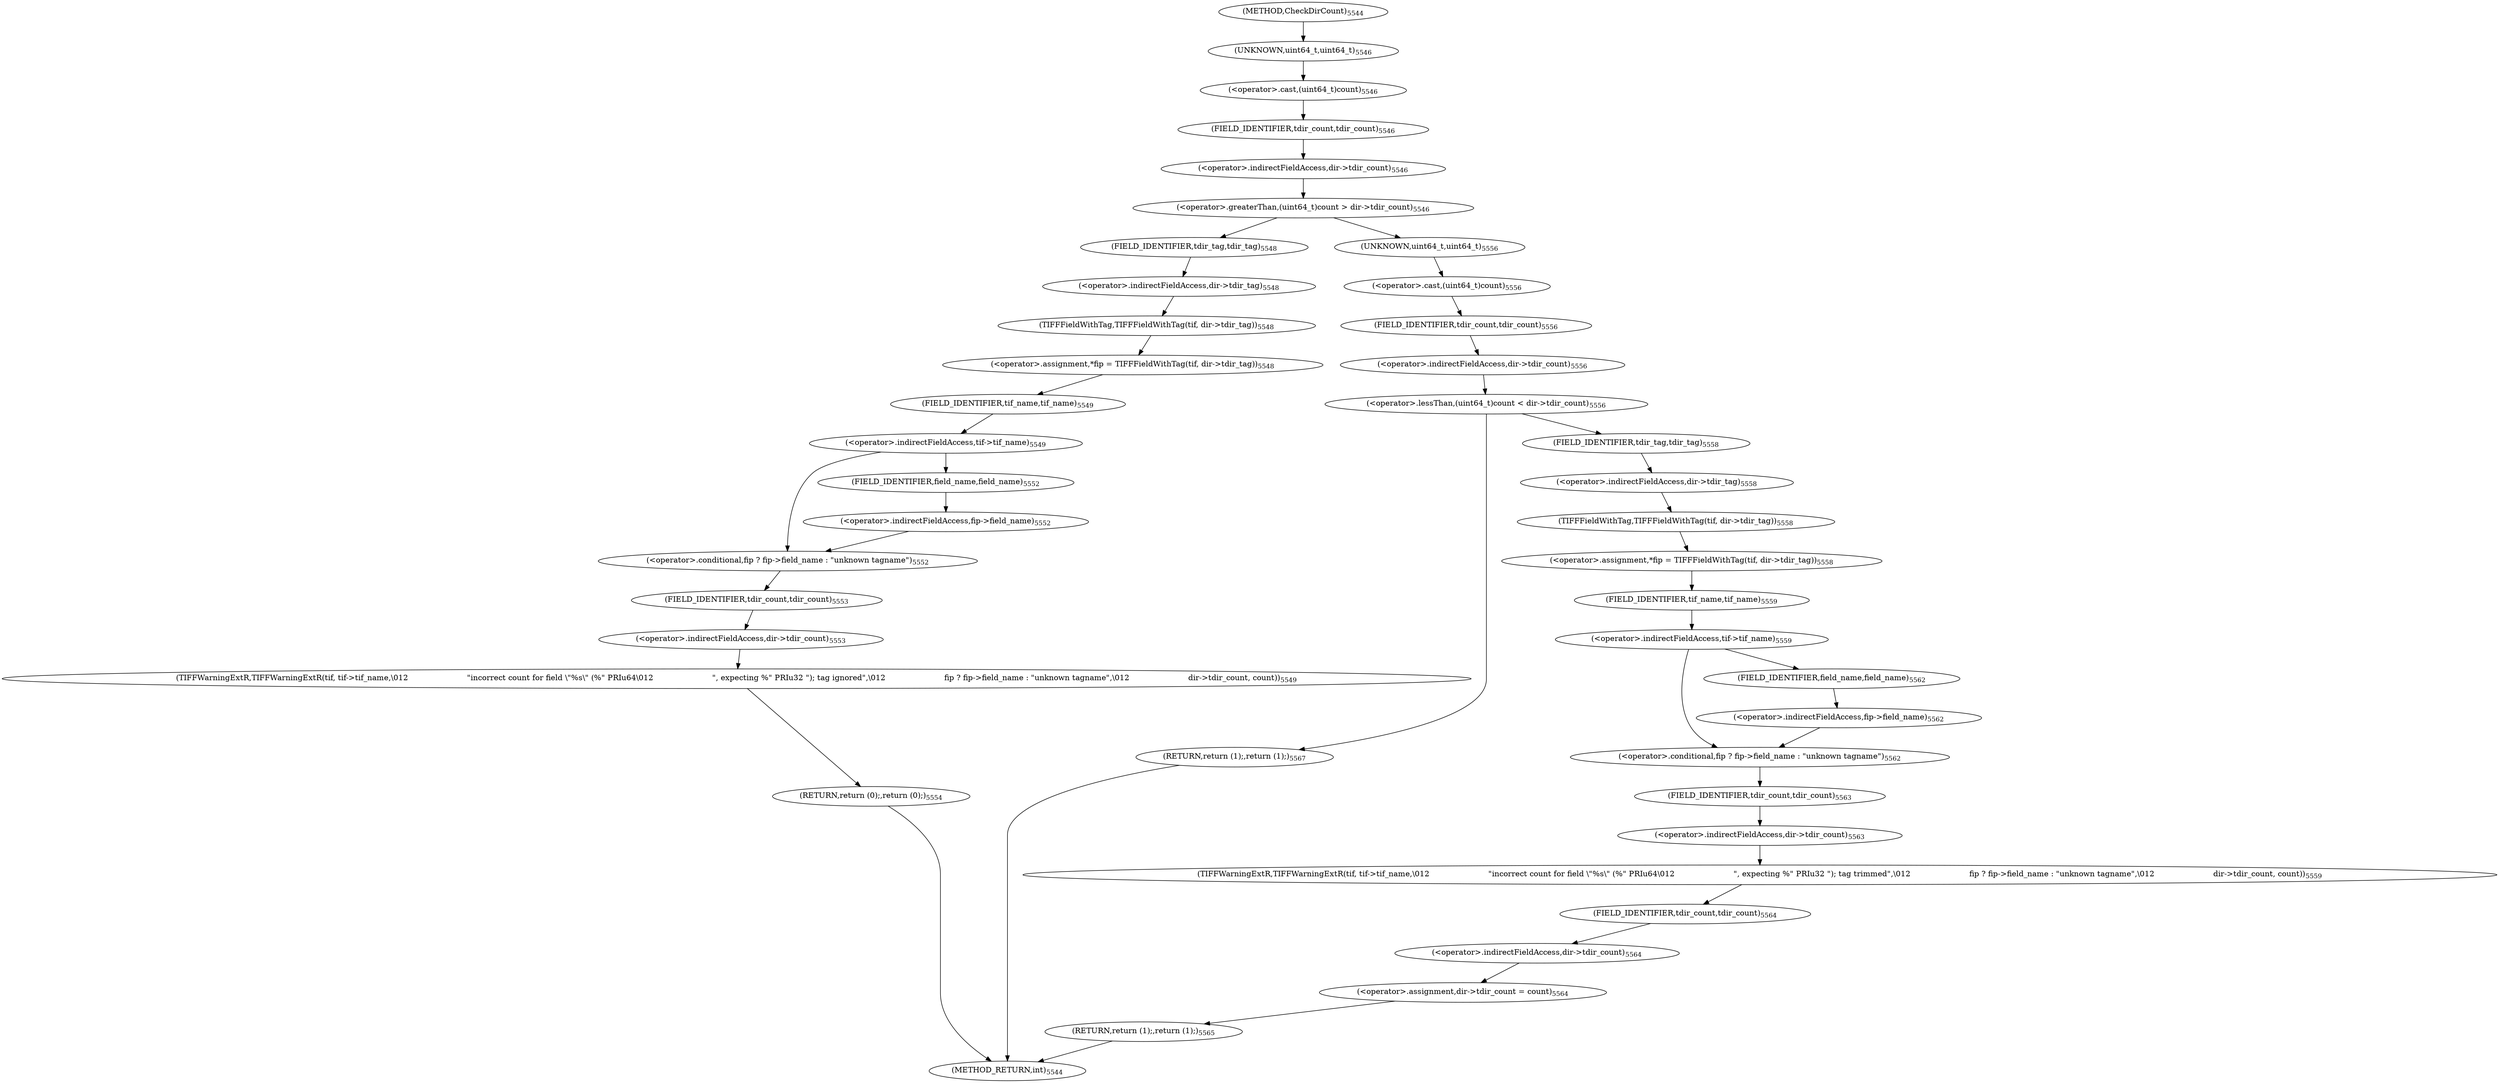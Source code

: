digraph "CheckDirCount" {  
"92278" [label = <(RETURN,return (1);,return (1);)<SUB>5567</SUB>> ]
"92202" [label = <(&lt;operator&gt;.greaterThan,(uint64_t)count &gt; dir-&gt;tdir_count)<SUB>5546</SUB>> ]
"92203" [label = <(&lt;operator&gt;.cast,(uint64_t)count)<SUB>5546</SUB>> ]
"92206" [label = <(&lt;operator&gt;.indirectFieldAccess,dir-&gt;tdir_count)<SUB>5546</SUB>> ]
"92211" [label = <(&lt;operator&gt;.assignment,*fip = TIFFFieldWithTag(tif, dir-&gt;tdir_tag))<SUB>5548</SUB>> ]
"92218" [label = <(TIFFWarningExtR,TIFFWarningExtR(tif, tif-&gt;tif_name,\012                        &quot;incorrect count for field \&quot;%s\&quot; (%&quot; PRIu64\012                        &quot;, expecting %&quot; PRIu32 &quot;); tag ignored&quot;,\012                        fip ? fip-&gt;field_name : &quot;unknown tagname&quot;,\012                        dir-&gt;tdir_count, count))<SUB>5549</SUB>> ]
"92234" [label = <(RETURN,return (0);,return (0);)<SUB>5554</SUB>> ]
"92204" [label = <(UNKNOWN,uint64_t,uint64_t)<SUB>5546</SUB>> ]
"92208" [label = <(FIELD_IDENTIFIER,tdir_count,tdir_count)<SUB>5546</SUB>> ]
"92213" [label = <(TIFFFieldWithTag,TIFFFieldWithTag(tif, dir-&gt;tdir_tag))<SUB>5548</SUB>> ]
"92220" [label = <(&lt;operator&gt;.indirectFieldAccess,tif-&gt;tif_name)<SUB>5549</SUB>> ]
"92224" [label = <(&lt;operator&gt;.conditional,fip ? fip-&gt;field_name : &quot;unknown tagname&quot;)<SUB>5552</SUB>> ]
"92230" [label = <(&lt;operator&gt;.indirectFieldAccess,dir-&gt;tdir_count)<SUB>5553</SUB>> ]
"92215" [label = <(&lt;operator&gt;.indirectFieldAccess,dir-&gt;tdir_tag)<SUB>5548</SUB>> ]
"92222" [label = <(FIELD_IDENTIFIER,tif_name,tif_name)<SUB>5549</SUB>> ]
"92226" [label = <(&lt;operator&gt;.indirectFieldAccess,fip-&gt;field_name)<SUB>5552</SUB>> ]
"92232" [label = <(FIELD_IDENTIFIER,tdir_count,tdir_count)<SUB>5553</SUB>> ]
"92239" [label = <(&lt;operator&gt;.lessThan,(uint64_t)count &lt; dir-&gt;tdir_count)<SUB>5556</SUB>> ]
"92217" [label = <(FIELD_IDENTIFIER,tdir_tag,tdir_tag)<SUB>5548</SUB>> ]
"92228" [label = <(FIELD_IDENTIFIER,field_name,field_name)<SUB>5552</SUB>> ]
"92240" [label = <(&lt;operator&gt;.cast,(uint64_t)count)<SUB>5556</SUB>> ]
"92243" [label = <(&lt;operator&gt;.indirectFieldAccess,dir-&gt;tdir_count)<SUB>5556</SUB>> ]
"92248" [label = <(&lt;operator&gt;.assignment,*fip = TIFFFieldWithTag(tif, dir-&gt;tdir_tag))<SUB>5558</SUB>> ]
"92255" [label = <(TIFFWarningExtR,TIFFWarningExtR(tif, tif-&gt;tif_name,\012                        &quot;incorrect count for field \&quot;%s\&quot; (%&quot; PRIu64\012                        &quot;, expecting %&quot; PRIu32 &quot;); tag trimmed&quot;,\012                        fip ? fip-&gt;field_name : &quot;unknown tagname&quot;,\012                        dir-&gt;tdir_count, count))<SUB>5559</SUB>> ]
"92271" [label = <(&lt;operator&gt;.assignment,dir-&gt;tdir_count = count)<SUB>5564</SUB>> ]
"92276" [label = <(RETURN,return (1);,return (1);)<SUB>5565</SUB>> ]
"92241" [label = <(UNKNOWN,uint64_t,uint64_t)<SUB>5556</SUB>> ]
"92245" [label = <(FIELD_IDENTIFIER,tdir_count,tdir_count)<SUB>5556</SUB>> ]
"92250" [label = <(TIFFFieldWithTag,TIFFFieldWithTag(tif, dir-&gt;tdir_tag))<SUB>5558</SUB>> ]
"92257" [label = <(&lt;operator&gt;.indirectFieldAccess,tif-&gt;tif_name)<SUB>5559</SUB>> ]
"92261" [label = <(&lt;operator&gt;.conditional,fip ? fip-&gt;field_name : &quot;unknown tagname&quot;)<SUB>5562</SUB>> ]
"92267" [label = <(&lt;operator&gt;.indirectFieldAccess,dir-&gt;tdir_count)<SUB>5563</SUB>> ]
"92272" [label = <(&lt;operator&gt;.indirectFieldAccess,dir-&gt;tdir_count)<SUB>5564</SUB>> ]
"92252" [label = <(&lt;operator&gt;.indirectFieldAccess,dir-&gt;tdir_tag)<SUB>5558</SUB>> ]
"92259" [label = <(FIELD_IDENTIFIER,tif_name,tif_name)<SUB>5559</SUB>> ]
"92263" [label = <(&lt;operator&gt;.indirectFieldAccess,fip-&gt;field_name)<SUB>5562</SUB>> ]
"92269" [label = <(FIELD_IDENTIFIER,tdir_count,tdir_count)<SUB>5563</SUB>> ]
"92274" [label = <(FIELD_IDENTIFIER,tdir_count,tdir_count)<SUB>5564</SUB>> ]
"92254" [label = <(FIELD_IDENTIFIER,tdir_tag,tdir_tag)<SUB>5558</SUB>> ]
"92265" [label = <(FIELD_IDENTIFIER,field_name,field_name)<SUB>5562</SUB>> ]
"92196" [label = <(METHOD,CheckDirCount)<SUB>5544</SUB>> ]
"92280" [label = <(METHOD_RETURN,int)<SUB>5544</SUB>> ]
  "92278" -> "92280" 
  "92202" -> "92241" 
  "92202" -> "92217" 
  "92203" -> "92208" 
  "92206" -> "92202" 
  "92211" -> "92222" 
  "92218" -> "92234" 
  "92234" -> "92280" 
  "92204" -> "92203" 
  "92208" -> "92206" 
  "92213" -> "92211" 
  "92220" -> "92228" 
  "92220" -> "92224" 
  "92224" -> "92232" 
  "92230" -> "92218" 
  "92215" -> "92213" 
  "92222" -> "92220" 
  "92226" -> "92224" 
  "92232" -> "92230" 
  "92239" -> "92254" 
  "92239" -> "92278" 
  "92217" -> "92215" 
  "92228" -> "92226" 
  "92240" -> "92245" 
  "92243" -> "92239" 
  "92248" -> "92259" 
  "92255" -> "92274" 
  "92271" -> "92276" 
  "92276" -> "92280" 
  "92241" -> "92240" 
  "92245" -> "92243" 
  "92250" -> "92248" 
  "92257" -> "92265" 
  "92257" -> "92261" 
  "92261" -> "92269" 
  "92267" -> "92255" 
  "92272" -> "92271" 
  "92252" -> "92250" 
  "92259" -> "92257" 
  "92263" -> "92261" 
  "92269" -> "92267" 
  "92274" -> "92272" 
  "92254" -> "92252" 
  "92265" -> "92263" 
  "92196" -> "92204" 
}
